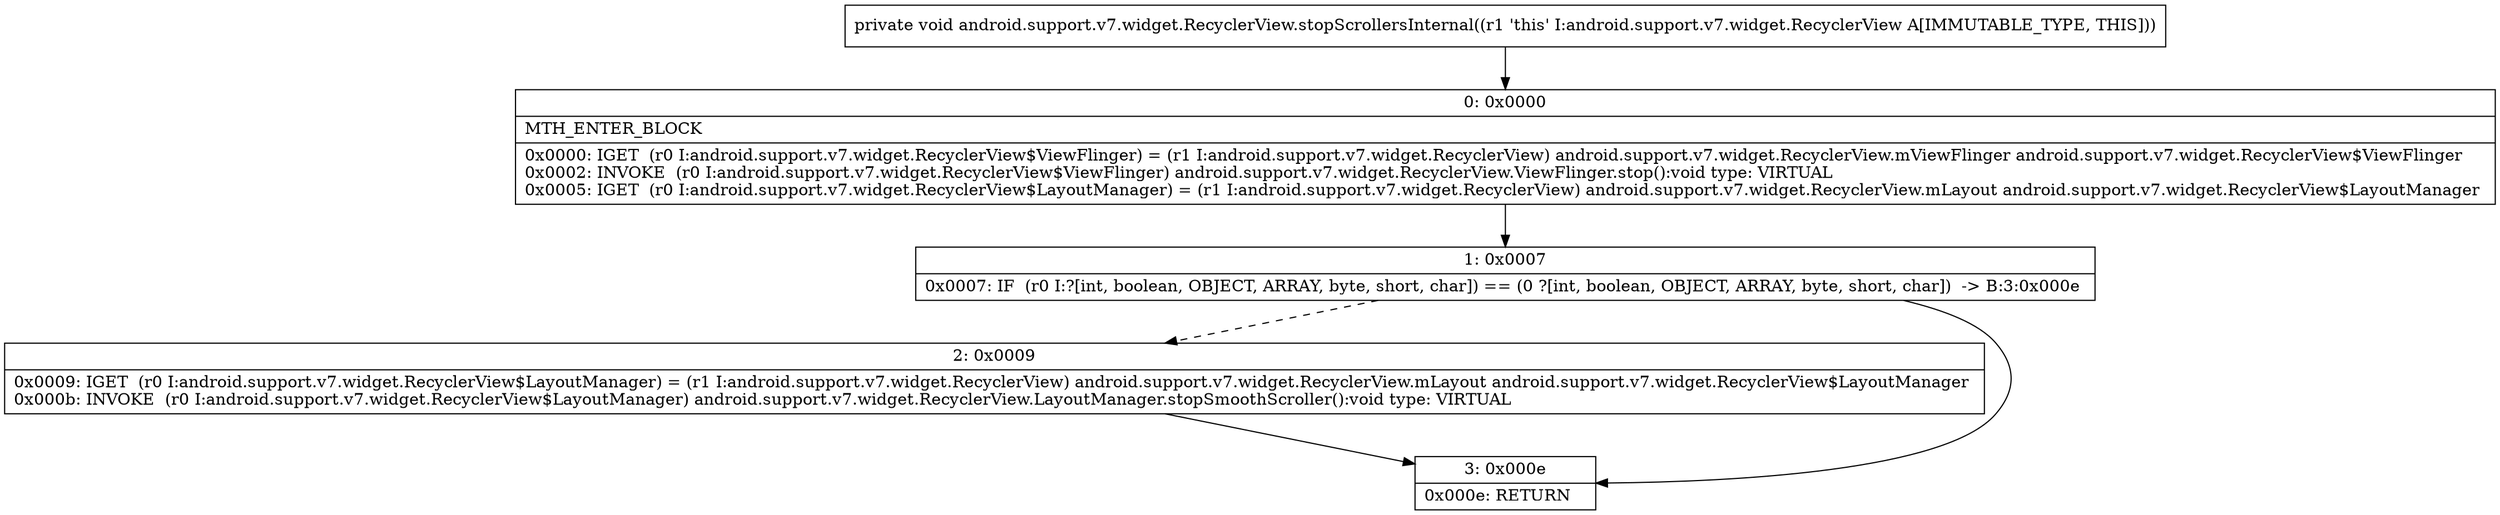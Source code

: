 digraph "CFG forandroid.support.v7.widget.RecyclerView.stopScrollersInternal()V" {
Node_0 [shape=record,label="{0\:\ 0x0000|MTH_ENTER_BLOCK\l|0x0000: IGET  (r0 I:android.support.v7.widget.RecyclerView$ViewFlinger) = (r1 I:android.support.v7.widget.RecyclerView) android.support.v7.widget.RecyclerView.mViewFlinger android.support.v7.widget.RecyclerView$ViewFlinger \l0x0002: INVOKE  (r0 I:android.support.v7.widget.RecyclerView$ViewFlinger) android.support.v7.widget.RecyclerView.ViewFlinger.stop():void type: VIRTUAL \l0x0005: IGET  (r0 I:android.support.v7.widget.RecyclerView$LayoutManager) = (r1 I:android.support.v7.widget.RecyclerView) android.support.v7.widget.RecyclerView.mLayout android.support.v7.widget.RecyclerView$LayoutManager \l}"];
Node_1 [shape=record,label="{1\:\ 0x0007|0x0007: IF  (r0 I:?[int, boolean, OBJECT, ARRAY, byte, short, char]) == (0 ?[int, boolean, OBJECT, ARRAY, byte, short, char])  \-\> B:3:0x000e \l}"];
Node_2 [shape=record,label="{2\:\ 0x0009|0x0009: IGET  (r0 I:android.support.v7.widget.RecyclerView$LayoutManager) = (r1 I:android.support.v7.widget.RecyclerView) android.support.v7.widget.RecyclerView.mLayout android.support.v7.widget.RecyclerView$LayoutManager \l0x000b: INVOKE  (r0 I:android.support.v7.widget.RecyclerView$LayoutManager) android.support.v7.widget.RecyclerView.LayoutManager.stopSmoothScroller():void type: VIRTUAL \l}"];
Node_3 [shape=record,label="{3\:\ 0x000e|0x000e: RETURN   \l}"];
MethodNode[shape=record,label="{private void android.support.v7.widget.RecyclerView.stopScrollersInternal((r1 'this' I:android.support.v7.widget.RecyclerView A[IMMUTABLE_TYPE, THIS])) }"];
MethodNode -> Node_0;
Node_0 -> Node_1;
Node_1 -> Node_2[style=dashed];
Node_1 -> Node_3;
Node_2 -> Node_3;
}

